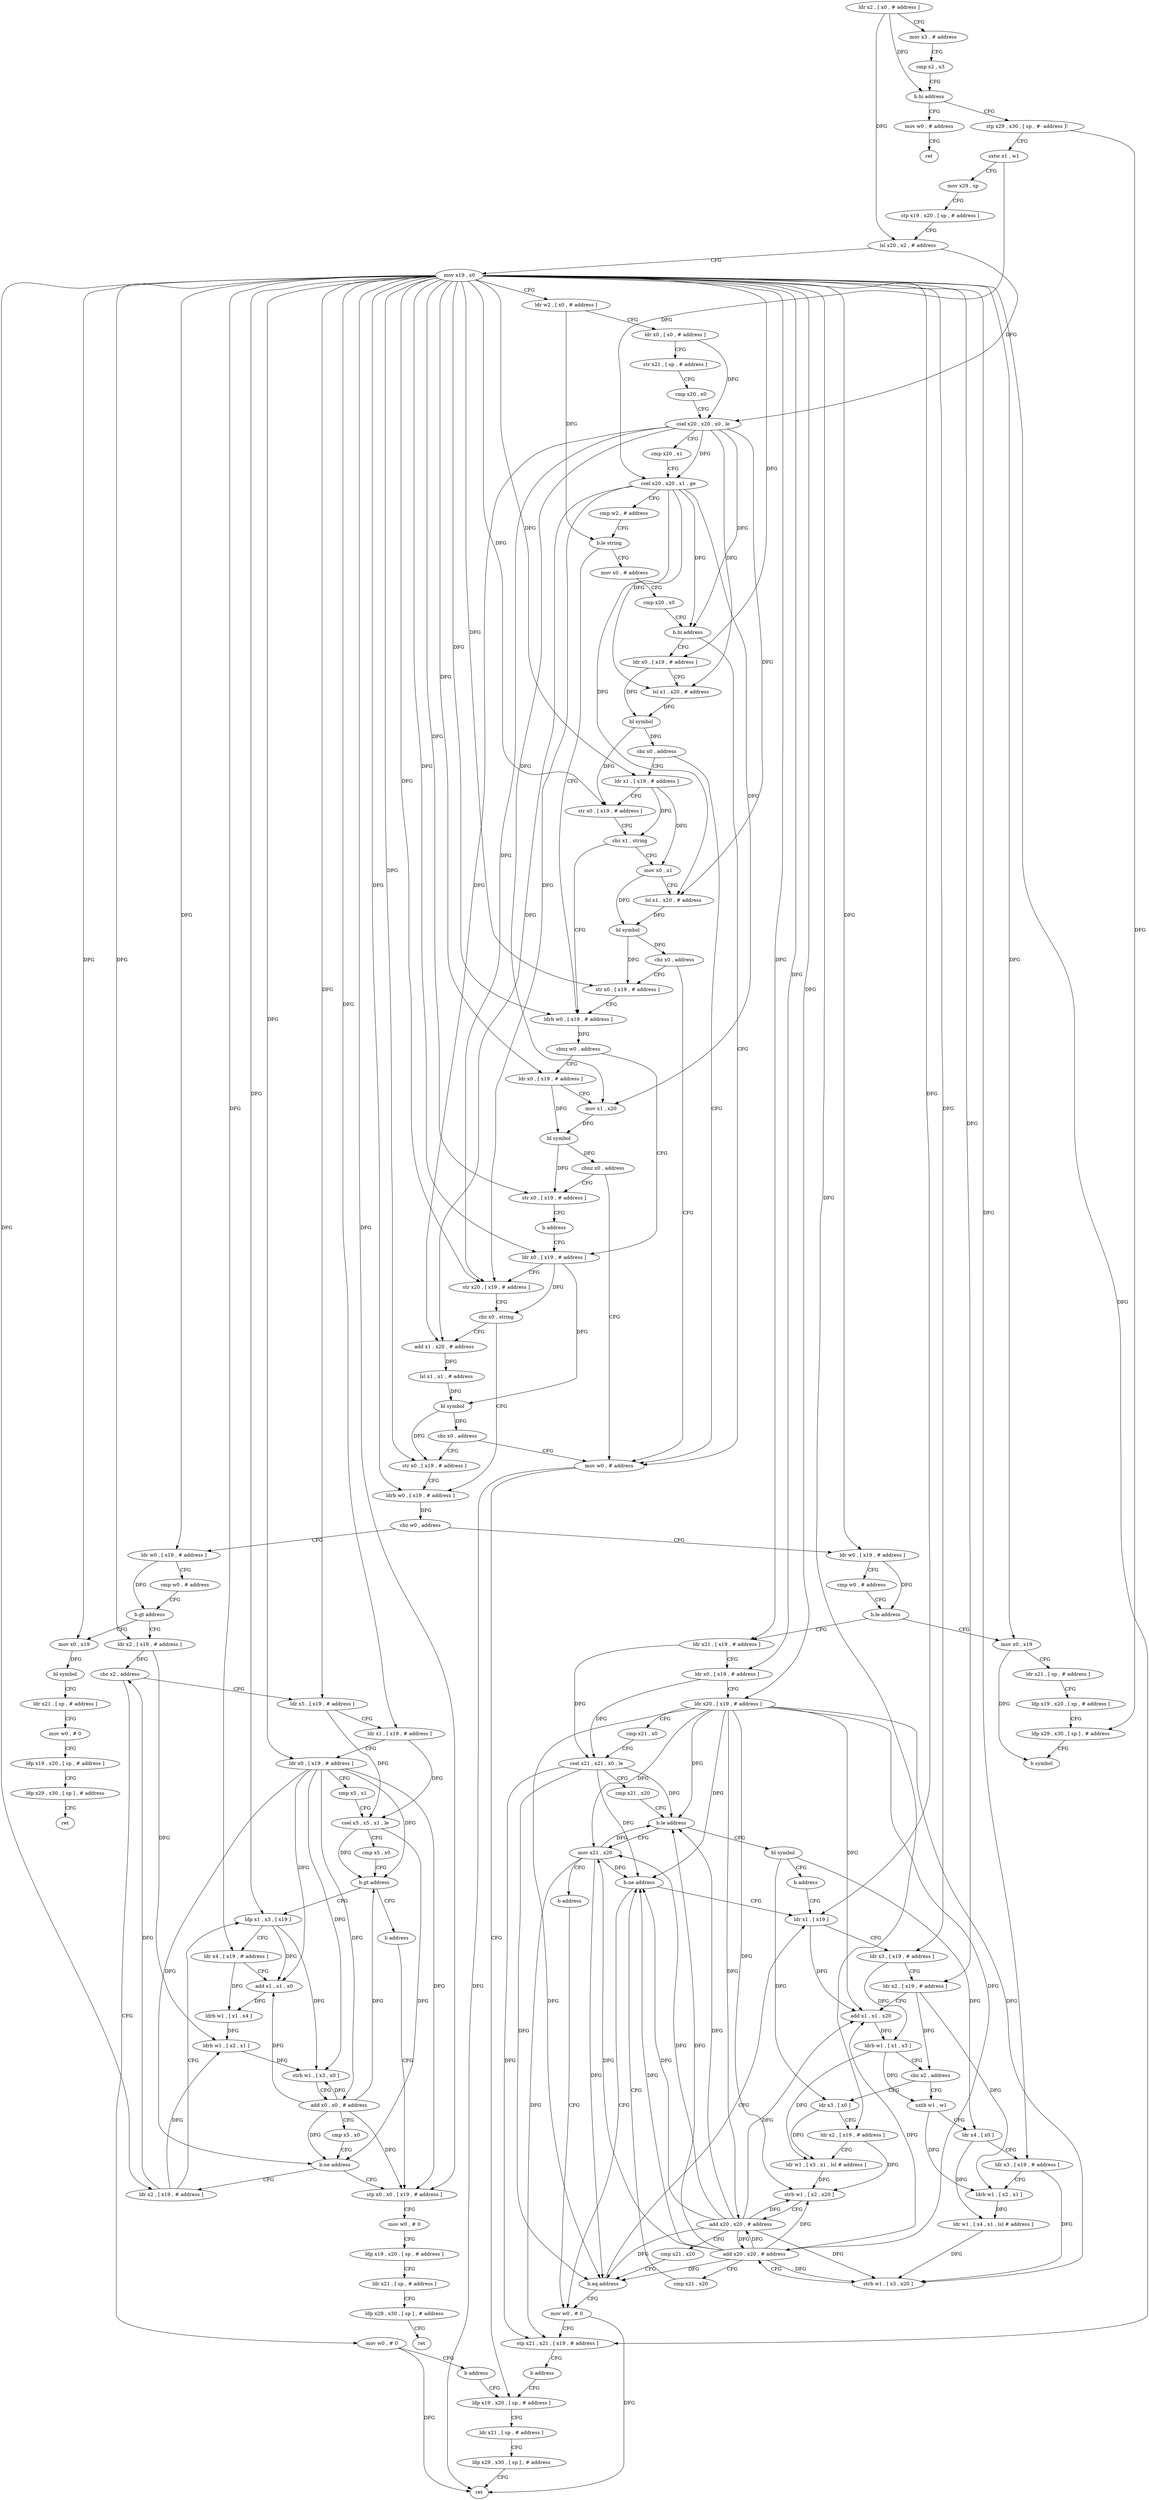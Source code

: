 digraph "func" {
"4379320" [label = "ldr x2 , [ x0 , # address ]" ]
"4379324" [label = "mov x3 , # address" ]
"4379328" [label = "cmp x2 , x3" ]
"4379332" [label = "b.hi address" ]
"4379888" [label = "mov w0 , # address" ]
"4379336" [label = "stp x29 , x30 , [ sp , #- address ]!" ]
"4379892" [label = "ret" ]
"4379340" [label = "sxtw x1 , w1" ]
"4379344" [label = "mov x29 , sp" ]
"4379348" [label = "stp x19 , x20 , [ sp , # address ]" ]
"4379352" [label = "lsl x20 , x2 , # address" ]
"4379356" [label = "mov x19 , x0" ]
"4379360" [label = "ldr w2 , [ x0 , # address ]" ]
"4379364" [label = "ldr x0 , [ x0 , # address ]" ]
"4379368" [label = "str x21 , [ sp , # address ]" ]
"4379372" [label = "cmp x20 , x0" ]
"4379376" [label = "csel x20 , x20 , x0 , le" ]
"4379380" [label = "cmp x20 , x1" ]
"4379384" [label = "csel x20 , x20 , x1 , ge" ]
"4379388" [label = "cmp w2 , # address" ]
"4379392" [label = "b.le string" ]
"4379456" [label = "ldrb w0 , [ x19 , # address ]" ]
"4379396" [label = "mov x0 , # address" ]
"4379460" [label = "cbnz w0 , address" ]
"4379656" [label = "ldr x0 , [ x19 , # address ]" ]
"4379464" [label = "ldr x0 , [ x19 , # address ]" ]
"4379400" [label = "cmp x20 , x0" ]
"4379404" [label = "b.hi address" ]
"4379672" [label = "mov w0 , # address" ]
"4379408" [label = "ldr x0 , [ x19 , # address ]" ]
"4379660" [label = "mov x1 , x20" ]
"4379664" [label = "bl symbol" ]
"4379668" [label = "cbnz x0 , address" ]
"4379696" [label = "str x0 , [ x19 , # address ]" ]
"4379468" [label = "str x20 , [ x19 , # address ]" ]
"4379472" [label = "cbz x0 , string" ]
"4379496" [label = "ldrb w0 , [ x19 , # address ]" ]
"4379476" [label = "add x1 , x20 , # address" ]
"4379676" [label = "ldp x19 , x20 , [ sp , # address ]" ]
"4379412" [label = "lsl x1 , x20 , # address" ]
"4379416" [label = "bl symbol" ]
"4379420" [label = "cbz x0 , address" ]
"4379424" [label = "ldr x1 , [ x19 , # address ]" ]
"4379700" [label = "b address" ]
"4379500" [label = "cbz w0 , address" ]
"4379536" [label = "ldr w0 , [ x19 , # address ]" ]
"4379504" [label = "ldr w0 , [ x19 , # address ]" ]
"4379480" [label = "lsl x1 , x1 , # address" ]
"4379484" [label = "bl symbol" ]
"4379488" [label = "cbz x0 , address" ]
"4379492" [label = "str x0 , [ x19 , # address ]" ]
"4379428" [label = "str x0 , [ x19 , # address ]" ]
"4379432" [label = "cbz x1 , string" ]
"4379436" [label = "mov x0 , x1" ]
"4379540" [label = "cmp w0 , # address" ]
"4379544" [label = "b.gt address" ]
"4379704" [label = "mov x0 , x19" ]
"4379548" [label = "ldr x2 , [ x19 , # address ]" ]
"4379508" [label = "cmp w0 , # address" ]
"4379512" [label = "b.le address" ]
"4379736" [label = "ldr x21 , [ x19 , # address ]" ]
"4379516" [label = "mov x0 , x19" ]
"4379440" [label = "lsl x1 , x20 , # address" ]
"4379444" [label = "bl symbol" ]
"4379448" [label = "cbz x0 , address" ]
"4379452" [label = "str x0 , [ x19 , # address ]" ]
"4379708" [label = "bl symbol" ]
"4379712" [label = "ldr x21 , [ sp , # address ]" ]
"4379716" [label = "mov w0 , # 0" ]
"4379720" [label = "ldp x19 , x20 , [ sp , # address ]" ]
"4379724" [label = "ldp x29 , x30 , [ sp ] , # address" ]
"4379728" [label = "ret" ]
"4379552" [label = "cbz x2 , address" ]
"4379880" [label = "mov w0 , # 0" ]
"4379556" [label = "ldr x5 , [ x19 , # address ]" ]
"4379740" [label = "ldr x0 , [ x19 , # address ]" ]
"4379744" [label = "ldr x20 , [ x19 , # address ]" ]
"4379748" [label = "cmp x21 , x0" ]
"4379752" [label = "csel x21 , x21 , x0 , le" ]
"4379756" [label = "cmp x21 , x20" ]
"4379760" [label = "b.le address" ]
"4379896" [label = "mov x21 , x20" ]
"4379764" [label = "bl symbol" ]
"4379520" [label = "ldr x21 , [ sp , # address ]" ]
"4379524" [label = "ldp x19 , x20 , [ sp , # address ]" ]
"4379528" [label = "ldp x29 , x30 , [ sp ] , # address" ]
"4379532" [label = "b symbol" ]
"4379884" [label = "b address" ]
"4379560" [label = "ldr x1 , [ x19 , # address ]" ]
"4379564" [label = "ldr x0 , [ x19 , # address ]" ]
"4379568" [label = "cmp x5 , x1" ]
"4379572" [label = "csel x5 , x5 , x1 , le" ]
"4379576" [label = "cmp x5 , x0" ]
"4379580" [label = "b.gt address" ]
"4379596" [label = "ldp x1 , x3 , [ x19 ]" ]
"4379584" [label = "b address" ]
"4379900" [label = "b address" ]
"4379864" [label = "mov w0 , # 0" ]
"4379768" [label = "b address" ]
"4379804" [label = "ldr x1 , [ x19 ]" ]
"4379680" [label = "ldr x21 , [ sp , # address ]" ]
"4379684" [label = "ldp x29 , x30 , [ sp ] , # address" ]
"4379688" [label = "ret" ]
"4379600" [label = "ldr x4 , [ x19 , # address ]" ]
"4379604" [label = "add x1 , x1 , x0" ]
"4379608" [label = "ldrb w1 , [ x1 , x4 ]" ]
"4379612" [label = "ldrb w1 , [ x2 , x1 ]" ]
"4379616" [label = "strb w1 , [ x3 , x0 ]" ]
"4379620" [label = "add x0 , x0 , # address" ]
"4379624" [label = "cmp x5 , x0" ]
"4379628" [label = "b.ne address" ]
"4379592" [label = "ldr x2 , [ x19 , # address ]" ]
"4379632" [label = "stp x0 , x0 , [ x19 , # address ]" ]
"4379868" [label = "stp x21 , x21 , [ x19 , # address ]" ]
"4379872" [label = "b address" ]
"4379808" [label = "ldr x3 , [ x19 , # address ]" ]
"4379812" [label = "ldr x2 , [ x19 , # address ]" ]
"4379816" [label = "add x1 , x1 , x20" ]
"4379820" [label = "ldrb w1 , [ x1 , x3 ]" ]
"4379824" [label = "cbz x2 , address" ]
"4379776" [label = "ldr x3 , [ x0 ]" ]
"4379828" [label = "uxtb w1 , w1" ]
"4379636" [label = "mov w0 , # 0" ]
"4379640" [label = "ldp x19 , x20 , [ sp , # address ]" ]
"4379644" [label = "ldr x21 , [ sp , # address ]" ]
"4379648" [label = "ldp x29 , x30 , [ sp ] , # address" ]
"4379652" [label = "ret" ]
"4379780" [label = "ldr x2 , [ x19 , # address ]" ]
"4379784" [label = "ldr w1 , [ x3 , x1 , lsl # address ]" ]
"4379788" [label = "strb w1 , [ x2 , x20 ]" ]
"4379792" [label = "add x20 , x20 , # address" ]
"4379796" [label = "cmp x21 , x20" ]
"4379800" [label = "b.eq address" ]
"4379832" [label = "ldr x4 , [ x0 ]" ]
"4379836" [label = "ldr x3 , [ x19 , # address ]" ]
"4379840" [label = "ldrb w1 , [ x2 , x1 ]" ]
"4379844" [label = "ldr w1 , [ x4 , x1 , lsl # address ]" ]
"4379848" [label = "strb w1 , [ x3 , x20 ]" ]
"4379852" [label = "add x20 , x20 , # address" ]
"4379856" [label = "cmp x21 , x20" ]
"4379860" [label = "b.ne address" ]
"4379320" -> "4379324" [ label = "CFG" ]
"4379320" -> "4379332" [ label = "DFG" ]
"4379320" -> "4379352" [ label = "DFG" ]
"4379324" -> "4379328" [ label = "CFG" ]
"4379328" -> "4379332" [ label = "CFG" ]
"4379332" -> "4379888" [ label = "CFG" ]
"4379332" -> "4379336" [ label = "CFG" ]
"4379888" -> "4379892" [ label = "CFG" ]
"4379336" -> "4379340" [ label = "CFG" ]
"4379336" -> "4379528" [ label = "DFG" ]
"4379340" -> "4379344" [ label = "CFG" ]
"4379340" -> "4379384" [ label = "DFG" ]
"4379344" -> "4379348" [ label = "CFG" ]
"4379348" -> "4379352" [ label = "CFG" ]
"4379352" -> "4379356" [ label = "CFG" ]
"4379352" -> "4379376" [ label = "DFG" ]
"4379356" -> "4379360" [ label = "CFG" ]
"4379356" -> "4379456" [ label = "DFG" ]
"4379356" -> "4379656" [ label = "DFG" ]
"4379356" -> "4379464" [ label = "DFG" ]
"4379356" -> "4379468" [ label = "DFG" ]
"4379356" -> "4379408" [ label = "DFG" ]
"4379356" -> "4379696" [ label = "DFG" ]
"4379356" -> "4379496" [ label = "DFG" ]
"4379356" -> "4379424" [ label = "DFG" ]
"4379356" -> "4379428" [ label = "DFG" ]
"4379356" -> "4379536" [ label = "DFG" ]
"4379356" -> "4379504" [ label = "DFG" ]
"4379356" -> "4379492" [ label = "DFG" ]
"4379356" -> "4379704" [ label = "DFG" ]
"4379356" -> "4379548" [ label = "DFG" ]
"4379356" -> "4379736" [ label = "DFG" ]
"4379356" -> "4379740" [ label = "DFG" ]
"4379356" -> "4379744" [ label = "DFG" ]
"4379356" -> "4379516" [ label = "DFG" ]
"4379356" -> "4379452" [ label = "DFG" ]
"4379356" -> "4379556" [ label = "DFG" ]
"4379356" -> "4379560" [ label = "DFG" ]
"4379356" -> "4379564" [ label = "DFG" ]
"4379356" -> "4379596" [ label = "DFG" ]
"4379356" -> "4379600" [ label = "DFG" ]
"4379356" -> "4379868" [ label = "DFG" ]
"4379356" -> "4379804" [ label = "DFG" ]
"4379356" -> "4379808" [ label = "DFG" ]
"4379356" -> "4379812" [ label = "DFG" ]
"4379356" -> "4379592" [ label = "DFG" ]
"4379356" -> "4379632" [ label = "DFG" ]
"4379356" -> "4379780" [ label = "DFG" ]
"4379356" -> "4379836" [ label = "DFG" ]
"4379360" -> "4379364" [ label = "CFG" ]
"4379360" -> "4379392" [ label = "DFG" ]
"4379364" -> "4379368" [ label = "CFG" ]
"4379364" -> "4379376" [ label = "DFG" ]
"4379368" -> "4379372" [ label = "CFG" ]
"4379372" -> "4379376" [ label = "CFG" ]
"4379376" -> "4379380" [ label = "CFG" ]
"4379376" -> "4379384" [ label = "DFG" ]
"4379376" -> "4379404" [ label = "DFG" ]
"4379376" -> "4379660" [ label = "DFG" ]
"4379376" -> "4379468" [ label = "DFG" ]
"4379376" -> "4379412" [ label = "DFG" ]
"4379376" -> "4379476" [ label = "DFG" ]
"4379376" -> "4379440" [ label = "DFG" ]
"4379380" -> "4379384" [ label = "CFG" ]
"4379384" -> "4379388" [ label = "CFG" ]
"4379384" -> "4379404" [ label = "DFG" ]
"4379384" -> "4379660" [ label = "DFG" ]
"4379384" -> "4379468" [ label = "DFG" ]
"4379384" -> "4379412" [ label = "DFG" ]
"4379384" -> "4379476" [ label = "DFG" ]
"4379384" -> "4379440" [ label = "DFG" ]
"4379388" -> "4379392" [ label = "CFG" ]
"4379392" -> "4379456" [ label = "CFG" ]
"4379392" -> "4379396" [ label = "CFG" ]
"4379456" -> "4379460" [ label = "DFG" ]
"4379396" -> "4379400" [ label = "CFG" ]
"4379460" -> "4379656" [ label = "CFG" ]
"4379460" -> "4379464" [ label = "CFG" ]
"4379656" -> "4379660" [ label = "CFG" ]
"4379656" -> "4379664" [ label = "DFG" ]
"4379464" -> "4379468" [ label = "CFG" ]
"4379464" -> "4379472" [ label = "DFG" ]
"4379464" -> "4379484" [ label = "DFG" ]
"4379400" -> "4379404" [ label = "CFG" ]
"4379404" -> "4379672" [ label = "CFG" ]
"4379404" -> "4379408" [ label = "CFG" ]
"4379672" -> "4379676" [ label = "CFG" ]
"4379672" -> "4379688" [ label = "DFG" ]
"4379408" -> "4379412" [ label = "CFG" ]
"4379408" -> "4379416" [ label = "DFG" ]
"4379660" -> "4379664" [ label = "DFG" ]
"4379664" -> "4379668" [ label = "DFG" ]
"4379664" -> "4379696" [ label = "DFG" ]
"4379668" -> "4379696" [ label = "CFG" ]
"4379668" -> "4379672" [ label = "CFG" ]
"4379696" -> "4379700" [ label = "CFG" ]
"4379468" -> "4379472" [ label = "CFG" ]
"4379472" -> "4379496" [ label = "CFG" ]
"4379472" -> "4379476" [ label = "CFG" ]
"4379496" -> "4379500" [ label = "DFG" ]
"4379476" -> "4379480" [ label = "DFG" ]
"4379676" -> "4379680" [ label = "CFG" ]
"4379412" -> "4379416" [ label = "DFG" ]
"4379416" -> "4379420" [ label = "DFG" ]
"4379416" -> "4379428" [ label = "DFG" ]
"4379420" -> "4379672" [ label = "CFG" ]
"4379420" -> "4379424" [ label = "CFG" ]
"4379424" -> "4379428" [ label = "CFG" ]
"4379424" -> "4379432" [ label = "DFG" ]
"4379424" -> "4379436" [ label = "DFG" ]
"4379700" -> "4379464" [ label = "CFG" ]
"4379500" -> "4379536" [ label = "CFG" ]
"4379500" -> "4379504" [ label = "CFG" ]
"4379536" -> "4379540" [ label = "CFG" ]
"4379536" -> "4379544" [ label = "DFG" ]
"4379504" -> "4379508" [ label = "CFG" ]
"4379504" -> "4379512" [ label = "DFG" ]
"4379480" -> "4379484" [ label = "DFG" ]
"4379484" -> "4379488" [ label = "DFG" ]
"4379484" -> "4379492" [ label = "DFG" ]
"4379488" -> "4379672" [ label = "CFG" ]
"4379488" -> "4379492" [ label = "CFG" ]
"4379492" -> "4379496" [ label = "CFG" ]
"4379428" -> "4379432" [ label = "CFG" ]
"4379432" -> "4379456" [ label = "CFG" ]
"4379432" -> "4379436" [ label = "CFG" ]
"4379436" -> "4379440" [ label = "CFG" ]
"4379436" -> "4379444" [ label = "DFG" ]
"4379540" -> "4379544" [ label = "CFG" ]
"4379544" -> "4379704" [ label = "CFG" ]
"4379544" -> "4379548" [ label = "CFG" ]
"4379704" -> "4379708" [ label = "DFG" ]
"4379548" -> "4379552" [ label = "DFG" ]
"4379548" -> "4379612" [ label = "DFG" ]
"4379508" -> "4379512" [ label = "CFG" ]
"4379512" -> "4379736" [ label = "CFG" ]
"4379512" -> "4379516" [ label = "CFG" ]
"4379736" -> "4379740" [ label = "CFG" ]
"4379736" -> "4379752" [ label = "DFG" ]
"4379516" -> "4379520" [ label = "CFG" ]
"4379516" -> "4379532" [ label = "DFG" ]
"4379440" -> "4379444" [ label = "DFG" ]
"4379444" -> "4379448" [ label = "DFG" ]
"4379444" -> "4379452" [ label = "DFG" ]
"4379448" -> "4379672" [ label = "CFG" ]
"4379448" -> "4379452" [ label = "CFG" ]
"4379452" -> "4379456" [ label = "CFG" ]
"4379708" -> "4379712" [ label = "CFG" ]
"4379712" -> "4379716" [ label = "CFG" ]
"4379716" -> "4379720" [ label = "CFG" ]
"4379720" -> "4379724" [ label = "CFG" ]
"4379724" -> "4379728" [ label = "CFG" ]
"4379552" -> "4379880" [ label = "CFG" ]
"4379552" -> "4379556" [ label = "CFG" ]
"4379880" -> "4379884" [ label = "CFG" ]
"4379880" -> "4379688" [ label = "DFG" ]
"4379556" -> "4379560" [ label = "CFG" ]
"4379556" -> "4379572" [ label = "DFG" ]
"4379740" -> "4379744" [ label = "CFG" ]
"4379740" -> "4379752" [ label = "DFG" ]
"4379744" -> "4379748" [ label = "CFG" ]
"4379744" -> "4379760" [ label = "DFG" ]
"4379744" -> "4379896" [ label = "DFG" ]
"4379744" -> "4379816" [ label = "DFG" ]
"4379744" -> "4379788" [ label = "DFG" ]
"4379744" -> "4379792" [ label = "DFG" ]
"4379744" -> "4379800" [ label = "DFG" ]
"4379744" -> "4379848" [ label = "DFG" ]
"4379744" -> "4379852" [ label = "DFG" ]
"4379744" -> "4379860" [ label = "DFG" ]
"4379748" -> "4379752" [ label = "CFG" ]
"4379752" -> "4379756" [ label = "CFG" ]
"4379752" -> "4379760" [ label = "DFG" ]
"4379752" -> "4379868" [ label = "DFG" ]
"4379752" -> "4379800" [ label = "DFG" ]
"4379752" -> "4379860" [ label = "DFG" ]
"4379756" -> "4379760" [ label = "CFG" ]
"4379760" -> "4379896" [ label = "CFG" ]
"4379760" -> "4379764" [ label = "CFG" ]
"4379896" -> "4379900" [ label = "CFG" ]
"4379896" -> "4379760" [ label = "DFG" ]
"4379896" -> "4379868" [ label = "DFG" ]
"4379896" -> "4379800" [ label = "DFG" ]
"4379896" -> "4379860" [ label = "DFG" ]
"4379764" -> "4379768" [ label = "CFG" ]
"4379764" -> "4379776" [ label = "DFG" ]
"4379764" -> "4379832" [ label = "DFG" ]
"4379520" -> "4379524" [ label = "CFG" ]
"4379524" -> "4379528" [ label = "CFG" ]
"4379528" -> "4379532" [ label = "CFG" ]
"4379884" -> "4379676" [ label = "CFG" ]
"4379560" -> "4379564" [ label = "CFG" ]
"4379560" -> "4379572" [ label = "DFG" ]
"4379564" -> "4379568" [ label = "CFG" ]
"4379564" -> "4379580" [ label = "DFG" ]
"4379564" -> "4379604" [ label = "DFG" ]
"4379564" -> "4379616" [ label = "DFG" ]
"4379564" -> "4379620" [ label = "DFG" ]
"4379564" -> "4379628" [ label = "DFG" ]
"4379564" -> "4379632" [ label = "DFG" ]
"4379568" -> "4379572" [ label = "CFG" ]
"4379572" -> "4379576" [ label = "CFG" ]
"4379572" -> "4379580" [ label = "DFG" ]
"4379572" -> "4379628" [ label = "DFG" ]
"4379576" -> "4379580" [ label = "CFG" ]
"4379580" -> "4379596" [ label = "CFG" ]
"4379580" -> "4379584" [ label = "CFG" ]
"4379596" -> "4379600" [ label = "CFG" ]
"4379596" -> "4379604" [ label = "DFG" ]
"4379596" -> "4379616" [ label = "DFG" ]
"4379584" -> "4379632" [ label = "CFG" ]
"4379900" -> "4379864" [ label = "CFG" ]
"4379864" -> "4379868" [ label = "CFG" ]
"4379864" -> "4379688" [ label = "DFG" ]
"4379768" -> "4379804" [ label = "CFG" ]
"4379804" -> "4379808" [ label = "CFG" ]
"4379804" -> "4379816" [ label = "DFG" ]
"4379680" -> "4379684" [ label = "CFG" ]
"4379684" -> "4379688" [ label = "CFG" ]
"4379600" -> "4379604" [ label = "CFG" ]
"4379600" -> "4379608" [ label = "DFG" ]
"4379604" -> "4379608" [ label = "DFG" ]
"4379608" -> "4379612" [ label = "DFG" ]
"4379612" -> "4379616" [ label = "DFG" ]
"4379616" -> "4379620" [ label = "CFG" ]
"4379620" -> "4379624" [ label = "CFG" ]
"4379620" -> "4379580" [ label = "DFG" ]
"4379620" -> "4379604" [ label = "DFG" ]
"4379620" -> "4379616" [ label = "DFG" ]
"4379620" -> "4379628" [ label = "DFG" ]
"4379620" -> "4379632" [ label = "DFG" ]
"4379624" -> "4379628" [ label = "CFG" ]
"4379628" -> "4379592" [ label = "CFG" ]
"4379628" -> "4379632" [ label = "CFG" ]
"4379592" -> "4379596" [ label = "CFG" ]
"4379592" -> "4379552" [ label = "DFG" ]
"4379592" -> "4379612" [ label = "DFG" ]
"4379632" -> "4379636" [ label = "CFG" ]
"4379868" -> "4379872" [ label = "CFG" ]
"4379872" -> "4379676" [ label = "CFG" ]
"4379808" -> "4379812" [ label = "CFG" ]
"4379808" -> "4379820" [ label = "DFG" ]
"4379812" -> "4379816" [ label = "CFG" ]
"4379812" -> "4379824" [ label = "DFG" ]
"4379812" -> "4379840" [ label = "DFG" ]
"4379816" -> "4379820" [ label = "DFG" ]
"4379820" -> "4379824" [ label = "CFG" ]
"4379820" -> "4379784" [ label = "DFG" ]
"4379820" -> "4379828" [ label = "DFG" ]
"4379824" -> "4379776" [ label = "CFG" ]
"4379824" -> "4379828" [ label = "CFG" ]
"4379776" -> "4379780" [ label = "CFG" ]
"4379776" -> "4379784" [ label = "DFG" ]
"4379828" -> "4379832" [ label = "CFG" ]
"4379828" -> "4379840" [ label = "DFG" ]
"4379636" -> "4379640" [ label = "CFG" ]
"4379640" -> "4379644" [ label = "CFG" ]
"4379644" -> "4379648" [ label = "CFG" ]
"4379648" -> "4379652" [ label = "CFG" ]
"4379780" -> "4379784" [ label = "CFG" ]
"4379780" -> "4379788" [ label = "DFG" ]
"4379784" -> "4379788" [ label = "DFG" ]
"4379788" -> "4379792" [ label = "CFG" ]
"4379792" -> "4379796" [ label = "CFG" ]
"4379792" -> "4379760" [ label = "DFG" ]
"4379792" -> "4379896" [ label = "DFG" ]
"4379792" -> "4379816" [ label = "DFG" ]
"4379792" -> "4379788" [ label = "DFG" ]
"4379792" -> "4379800" [ label = "DFG" ]
"4379792" -> "4379848" [ label = "DFG" ]
"4379792" -> "4379852" [ label = "DFG" ]
"4379792" -> "4379860" [ label = "DFG" ]
"4379796" -> "4379800" [ label = "CFG" ]
"4379800" -> "4379864" [ label = "CFG" ]
"4379800" -> "4379804" [ label = "CFG" ]
"4379832" -> "4379836" [ label = "CFG" ]
"4379832" -> "4379844" [ label = "DFG" ]
"4379836" -> "4379840" [ label = "CFG" ]
"4379836" -> "4379848" [ label = "DFG" ]
"4379840" -> "4379844" [ label = "DFG" ]
"4379844" -> "4379848" [ label = "DFG" ]
"4379848" -> "4379852" [ label = "CFG" ]
"4379852" -> "4379856" [ label = "CFG" ]
"4379852" -> "4379760" [ label = "DFG" ]
"4379852" -> "4379896" [ label = "DFG" ]
"4379852" -> "4379816" [ label = "DFG" ]
"4379852" -> "4379792" [ label = "DFG" ]
"4379852" -> "4379800" [ label = "DFG" ]
"4379852" -> "4379788" [ label = "DFG" ]
"4379852" -> "4379848" [ label = "DFG" ]
"4379852" -> "4379860" [ label = "DFG" ]
"4379856" -> "4379860" [ label = "CFG" ]
"4379860" -> "4379804" [ label = "CFG" ]
"4379860" -> "4379864" [ label = "CFG" ]
}
